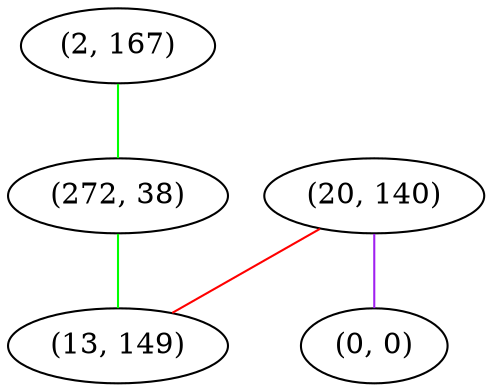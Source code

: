 graph "" {
"(2, 167)";
"(272, 38)";
"(20, 140)";
"(13, 149)";
"(0, 0)";
"(2, 167)" -- "(272, 38)"  [color=green, key=0, weight=2];
"(272, 38)" -- "(13, 149)"  [color=green, key=0, weight=2];
"(20, 140)" -- "(0, 0)"  [color=purple, key=0, weight=4];
"(20, 140)" -- "(13, 149)"  [color=red, key=0, weight=1];
}

